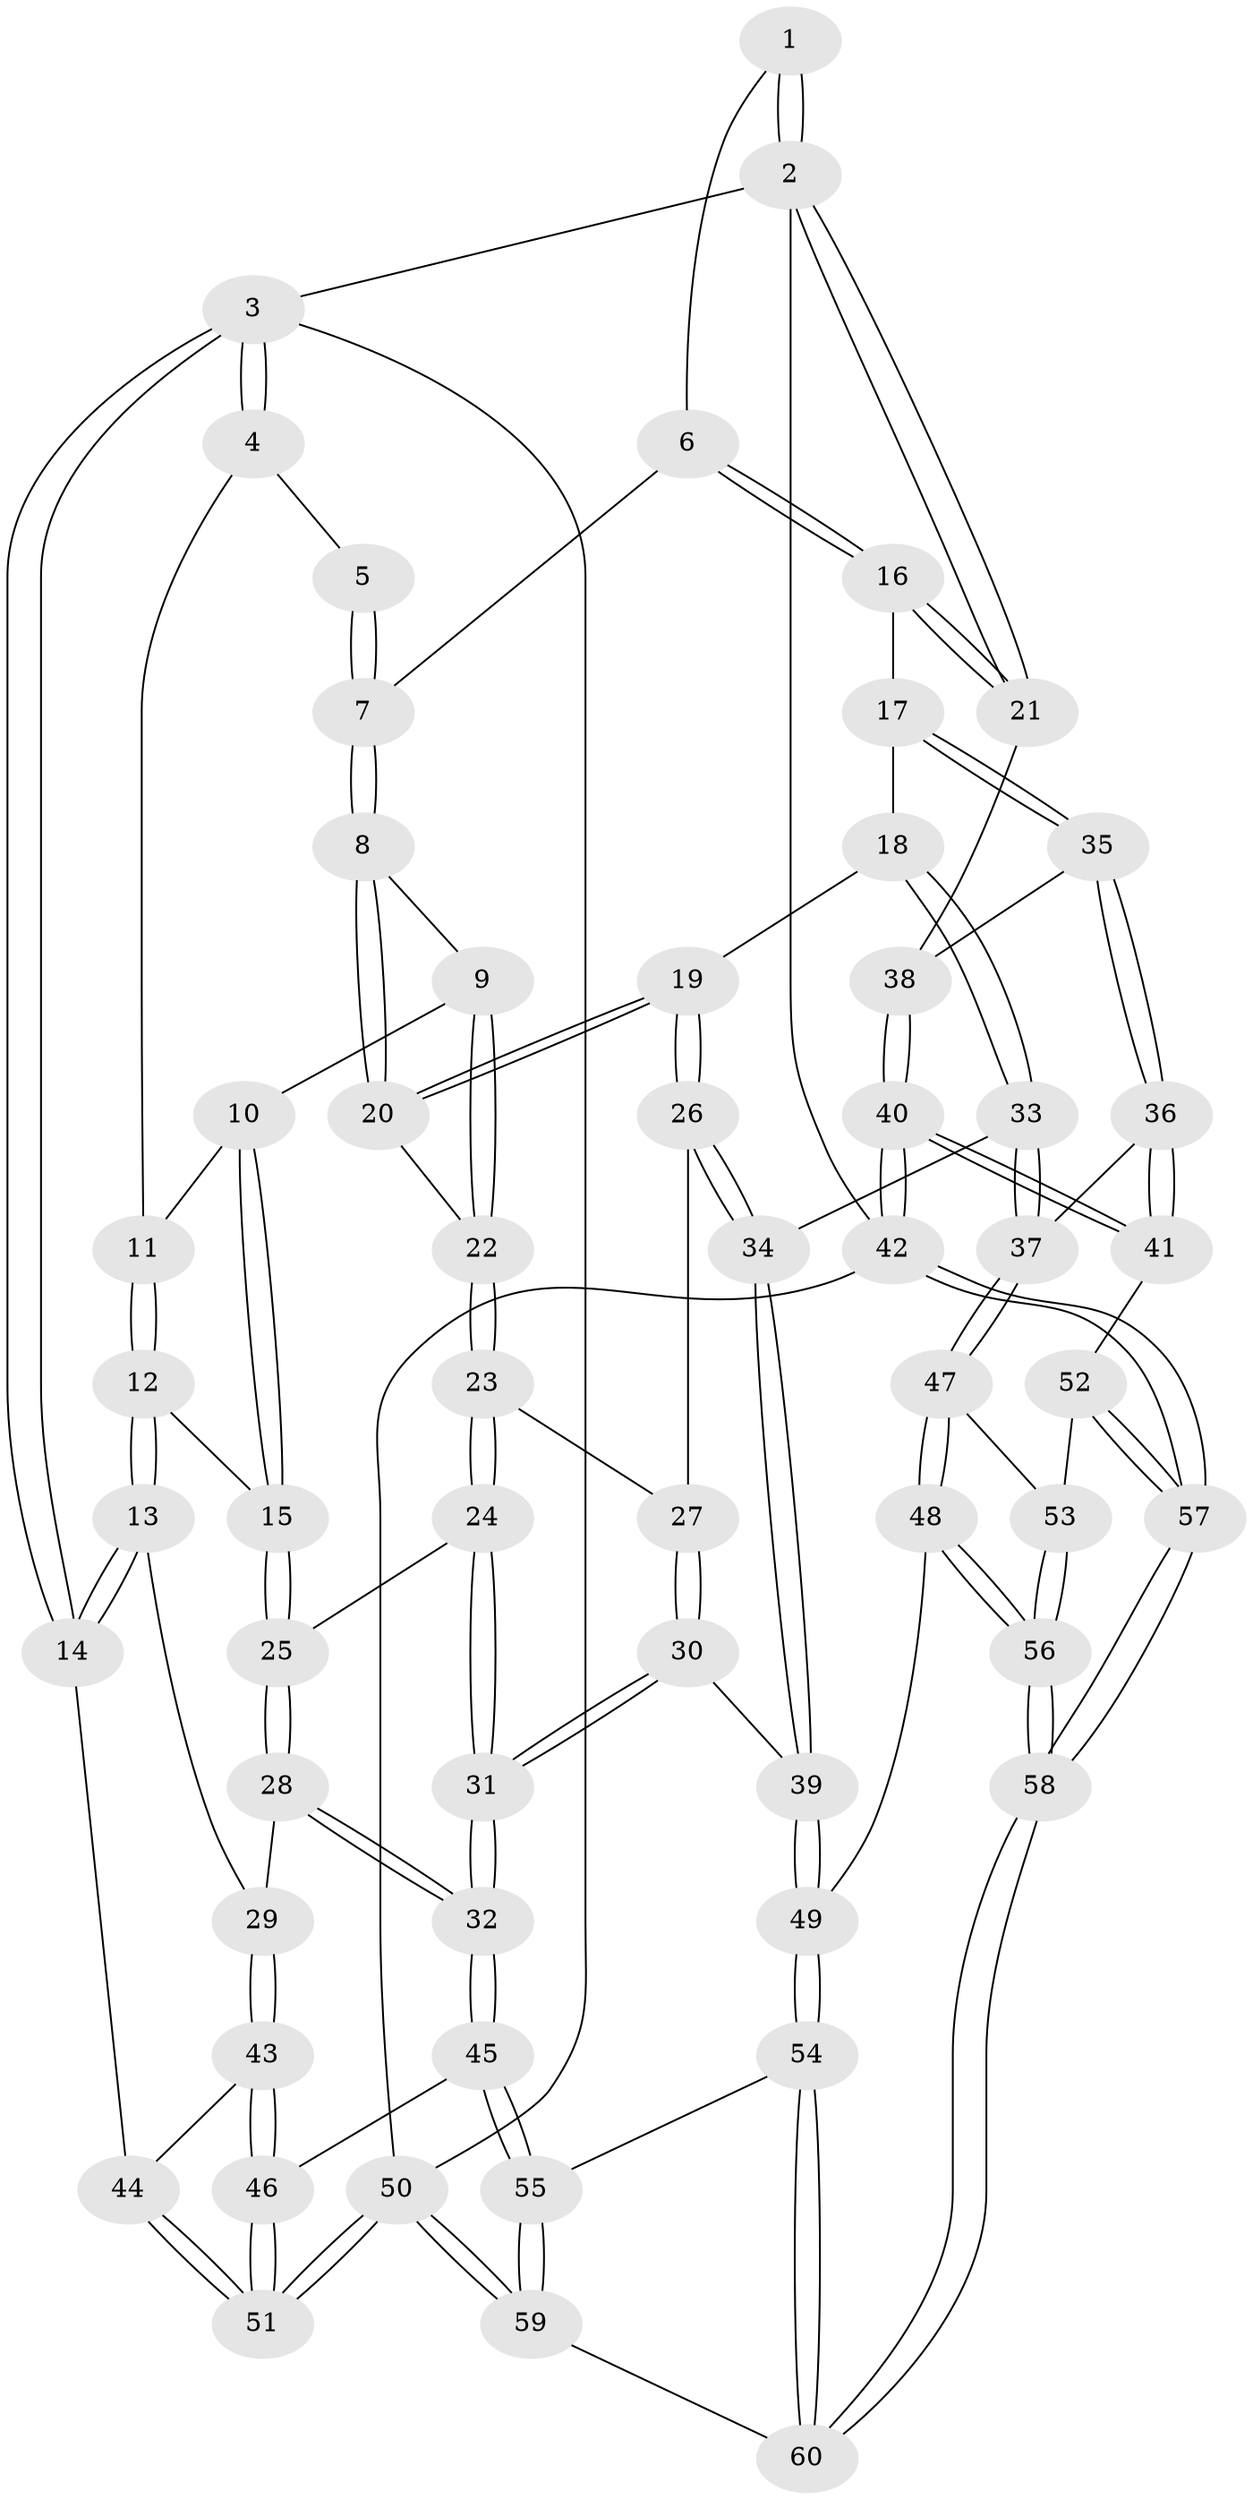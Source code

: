 // Generated by graph-tools (version 1.1) at 2025/27/03/15/25 16:27:56]
// undirected, 60 vertices, 147 edges
graph export_dot {
graph [start="1"]
  node [color=gray90,style=filled];
  1 [pos="+0.6507074420751909+0"];
  2 [pos="+1+0"];
  3 [pos="+0+0"];
  4 [pos="+0.27865409515202233+0"];
  5 [pos="+0.3514095266886635+0"];
  6 [pos="+0.6158760707600298+0.11798137839932273"];
  7 [pos="+0.6127658775667651+0.11839827068860465"];
  8 [pos="+0.5031331279689337+0.1780909489545258"];
  9 [pos="+0.46756833572050266+0.1790135724198347"];
  10 [pos="+0.32875184354267956+0"];
  11 [pos="+0.28106920263985813+0"];
  12 [pos="+0.09250293760647801+0.2558258431292298"];
  13 [pos="+0+0.29690156990160405"];
  14 [pos="+0+0.2915506923538238"];
  15 [pos="+0.2666513790871233+0.2980314763614738"];
  16 [pos="+0.6167234566237875+0.1182441967190694"];
  17 [pos="+0.7247773896057803+0.3285677804062218"];
  18 [pos="+0.7053124602899651+0.3341914920437094"];
  19 [pos="+0.6260130488261325+0.3470297358468672"];
  20 [pos="+0.5933279748609692+0.30857793778030923"];
  21 [pos="+1+0"];
  22 [pos="+0.39466169959986025+0.29271022463070645"];
  23 [pos="+0.38124747127262243+0.3110653507679532"];
  24 [pos="+0.32177949521788424+0.3196124190086791"];
  25 [pos="+0.29012012436050244+0.3143971974060135"];
  26 [pos="+0.563169005552851+0.3998324644956563"];
  27 [pos="+0.39822400762197+0.32819258894621556"];
  28 [pos="+0.21752389103681705+0.4817961666198018"];
  29 [pos="+0.1338675938769189+0.48290009465252803"];
  30 [pos="+0.4577916619069128+0.5937888908003809"];
  31 [pos="+0.35549014501252674+0.6093613015093191"];
  32 [pos="+0.33848157662893824+0.6167815502433449"];
  33 [pos="+0.6229286088966255+0.5717945463076153"];
  34 [pos="+0.5311405343598444+0.5739383621853533"];
  35 [pos="+0.7509221476881891+0.33219994979936424"];
  36 [pos="+0.8261483290867697+0.5728965149415559"];
  37 [pos="+0.760220596098448+0.5892286457318103"];
  38 [pos="+1+0"];
  39 [pos="+0.49681718831933974+0.5985478537390425"];
  40 [pos="+1+0.6816639917712715"];
  41 [pos="+1+0.6820047487039786"];
  42 [pos="+1+1"];
  43 [pos="+0.09703072477780801+0.6154487718706587"];
  44 [pos="+0+0.5130348124744444"];
  45 [pos="+0.21279171840371777+0.7682632210943074"];
  46 [pos="+0.18381399853408512+0.7693995336441986"];
  47 [pos="+0.6329168332327417+0.818962285748327"];
  48 [pos="+0.6054755645517697+0.8305140618294925"];
  49 [pos="+0.570277367801165+0.8169220657325613"];
  50 [pos="+0+1"];
  51 [pos="+0+1"];
  52 [pos="+0.8908328557803032+0.7996817989552569"];
  53 [pos="+0.8391396522002355+0.8171990218503017"];
  54 [pos="+0.4619677834794054+0.8738690457173446"];
  55 [pos="+0.3080178828935376+0.8637309248394575"];
  56 [pos="+0.686259234576705+1"];
  57 [pos="+0.7779530182228+1"];
  58 [pos="+0.7012344124510155+1"];
  59 [pos="+0.30201900092901246+1"];
  60 [pos="+0.5039569179608276+1"];
  1 -- 2;
  1 -- 2;
  1 -- 6;
  2 -- 3;
  2 -- 21;
  2 -- 21;
  2 -- 42;
  3 -- 4;
  3 -- 4;
  3 -- 14;
  3 -- 14;
  3 -- 50;
  4 -- 5;
  4 -- 11;
  5 -- 7;
  5 -- 7;
  6 -- 7;
  6 -- 16;
  6 -- 16;
  7 -- 8;
  7 -- 8;
  8 -- 9;
  8 -- 20;
  8 -- 20;
  9 -- 10;
  9 -- 22;
  9 -- 22;
  10 -- 11;
  10 -- 15;
  10 -- 15;
  11 -- 12;
  11 -- 12;
  12 -- 13;
  12 -- 13;
  12 -- 15;
  13 -- 14;
  13 -- 14;
  13 -- 29;
  14 -- 44;
  15 -- 25;
  15 -- 25;
  16 -- 17;
  16 -- 21;
  16 -- 21;
  17 -- 18;
  17 -- 35;
  17 -- 35;
  18 -- 19;
  18 -- 33;
  18 -- 33;
  19 -- 20;
  19 -- 20;
  19 -- 26;
  19 -- 26;
  20 -- 22;
  21 -- 38;
  22 -- 23;
  22 -- 23;
  23 -- 24;
  23 -- 24;
  23 -- 27;
  24 -- 25;
  24 -- 31;
  24 -- 31;
  25 -- 28;
  25 -- 28;
  26 -- 27;
  26 -- 34;
  26 -- 34;
  27 -- 30;
  27 -- 30;
  28 -- 29;
  28 -- 32;
  28 -- 32;
  29 -- 43;
  29 -- 43;
  30 -- 31;
  30 -- 31;
  30 -- 39;
  31 -- 32;
  31 -- 32;
  32 -- 45;
  32 -- 45;
  33 -- 34;
  33 -- 37;
  33 -- 37;
  34 -- 39;
  34 -- 39;
  35 -- 36;
  35 -- 36;
  35 -- 38;
  36 -- 37;
  36 -- 41;
  36 -- 41;
  37 -- 47;
  37 -- 47;
  38 -- 40;
  38 -- 40;
  39 -- 49;
  39 -- 49;
  40 -- 41;
  40 -- 41;
  40 -- 42;
  40 -- 42;
  41 -- 52;
  42 -- 57;
  42 -- 57;
  42 -- 50;
  43 -- 44;
  43 -- 46;
  43 -- 46;
  44 -- 51;
  44 -- 51;
  45 -- 46;
  45 -- 55;
  45 -- 55;
  46 -- 51;
  46 -- 51;
  47 -- 48;
  47 -- 48;
  47 -- 53;
  48 -- 49;
  48 -- 56;
  48 -- 56;
  49 -- 54;
  49 -- 54;
  50 -- 51;
  50 -- 51;
  50 -- 59;
  50 -- 59;
  52 -- 53;
  52 -- 57;
  52 -- 57;
  53 -- 56;
  53 -- 56;
  54 -- 55;
  54 -- 60;
  54 -- 60;
  55 -- 59;
  55 -- 59;
  56 -- 58;
  56 -- 58;
  57 -- 58;
  57 -- 58;
  58 -- 60;
  58 -- 60;
  59 -- 60;
}

